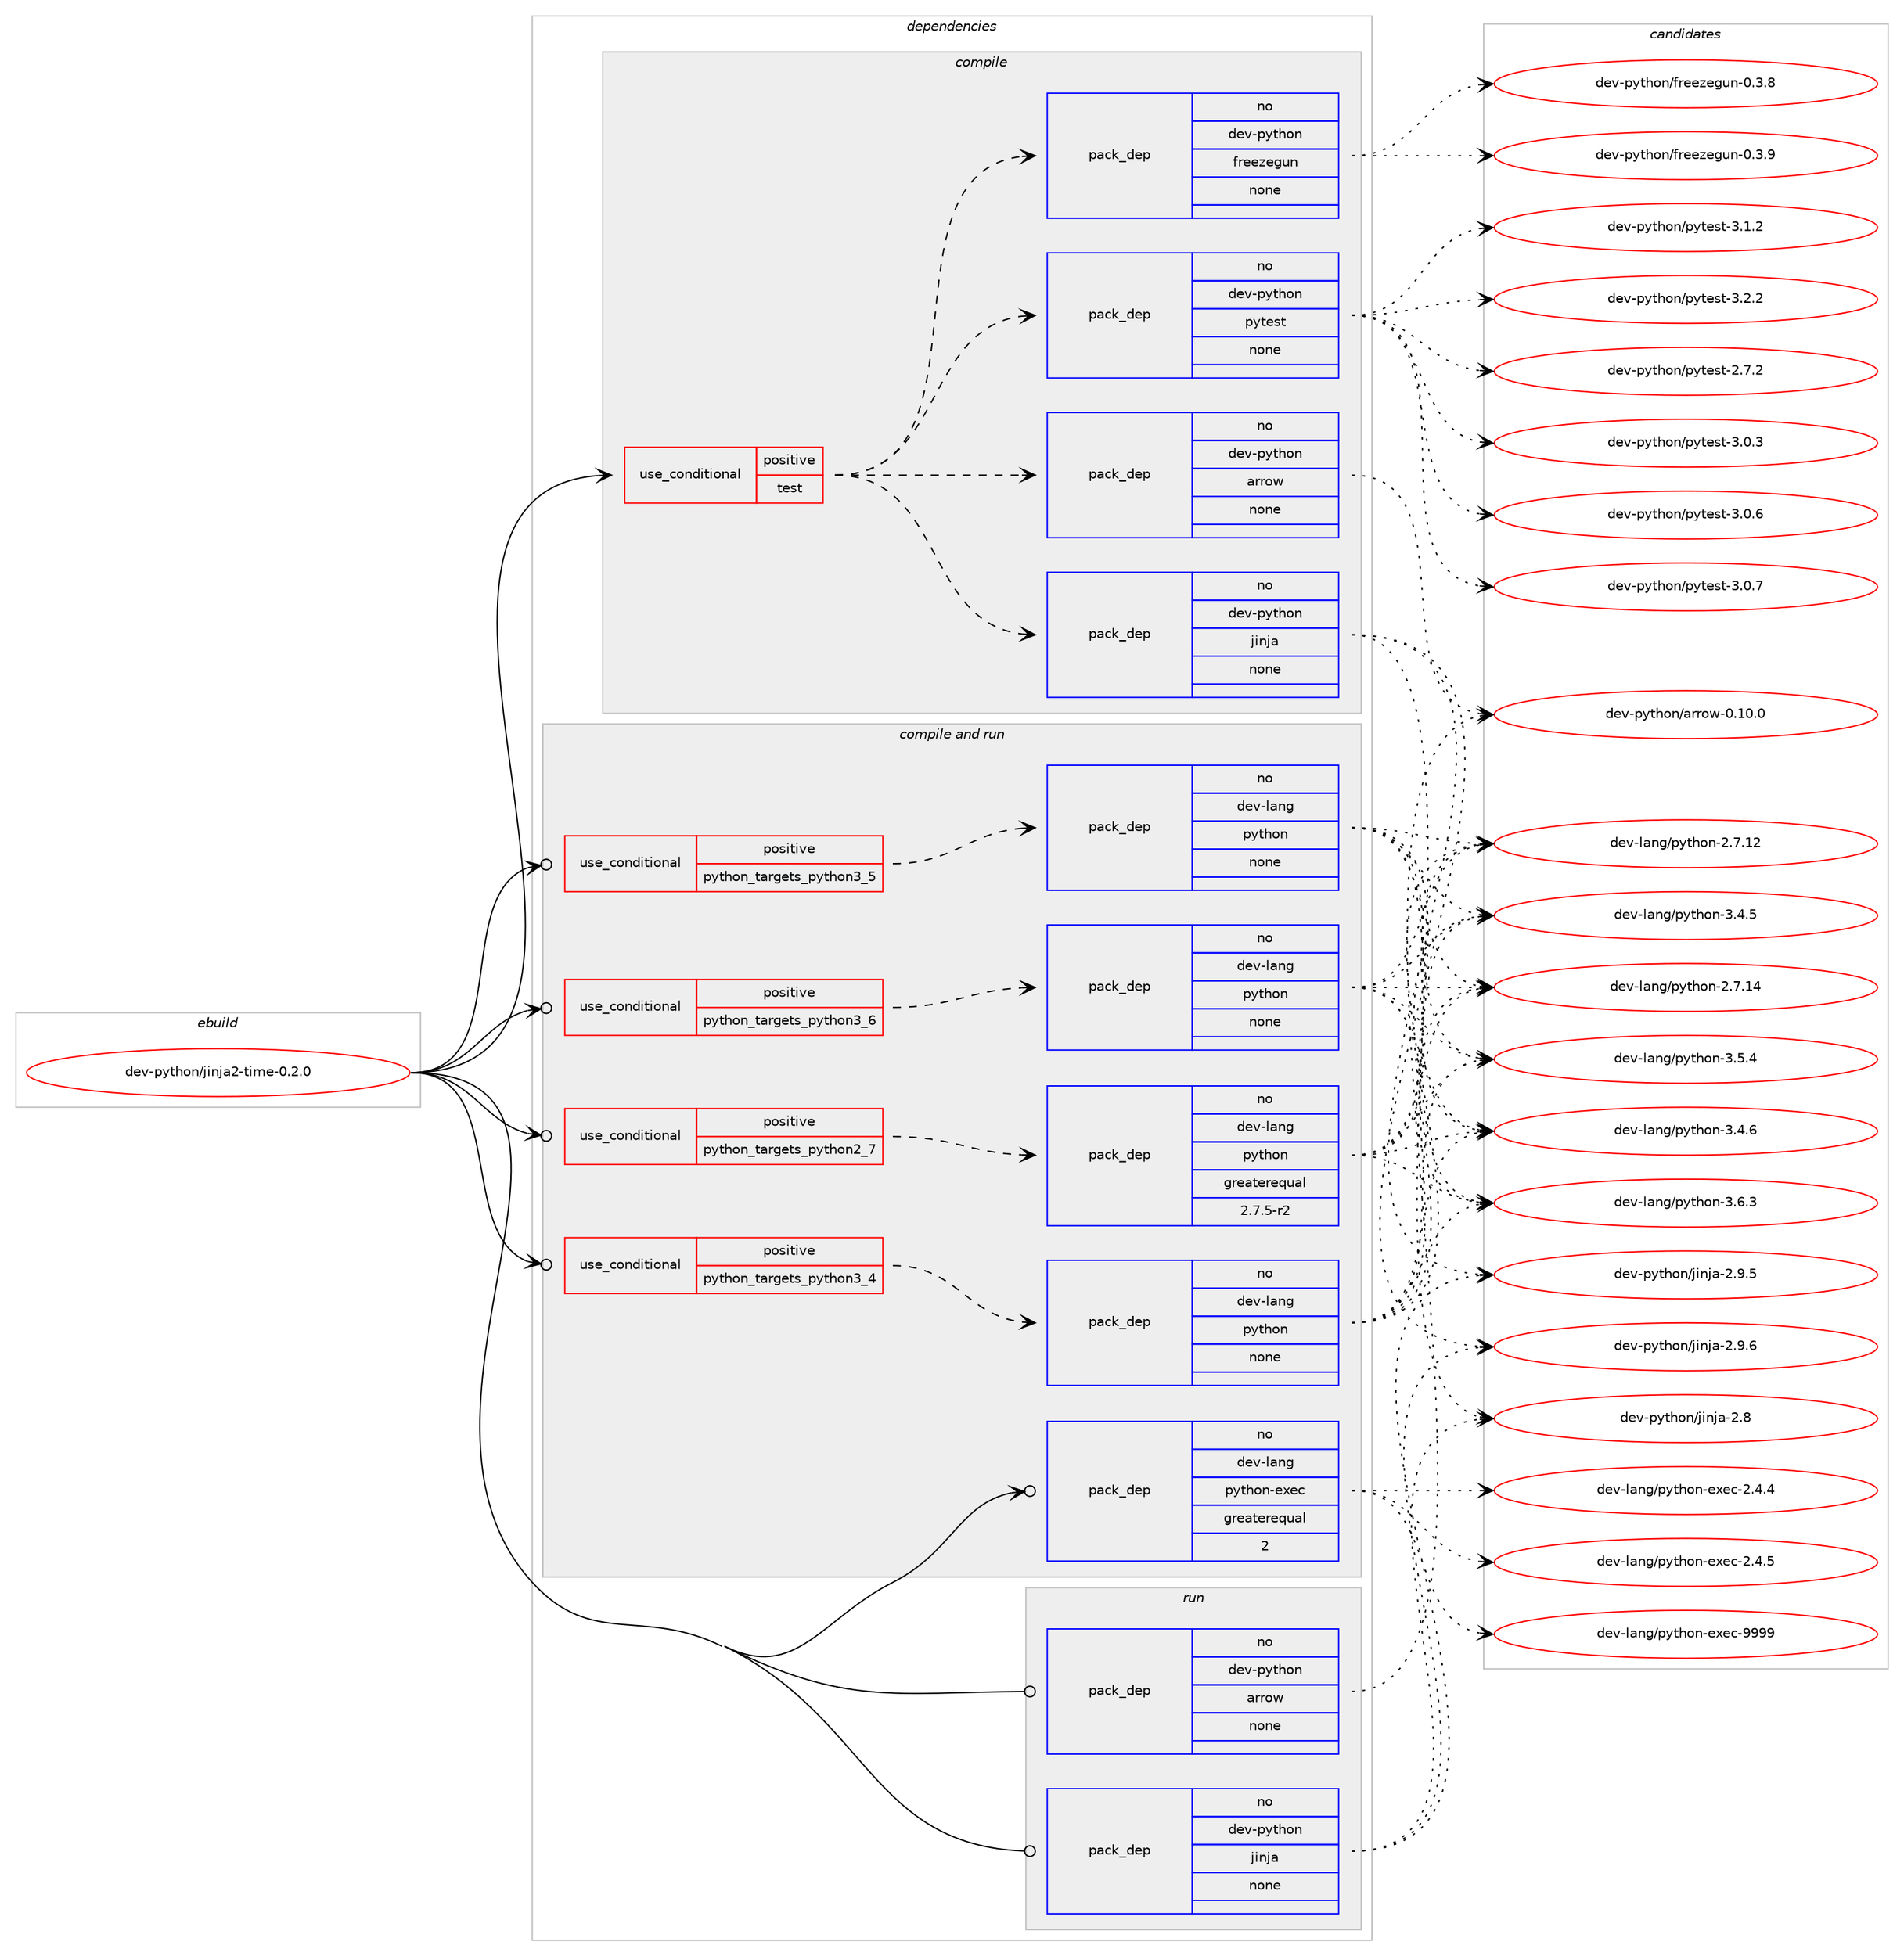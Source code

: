 digraph prolog {

# *************
# Graph options
# *************

newrank=true;
concentrate=true;
compound=true;
graph [rankdir=LR,fontname=Helvetica,fontsize=10,ranksep=1.5];#, ranksep=2.5, nodesep=0.2];
edge  [arrowhead=vee];
node  [fontname=Helvetica,fontsize=10];

# **********
# The ebuild
# **********

subgraph cluster_leftcol {
color=gray;
rank=same;
label=<<i>ebuild</i>>;
id [label="dev-python/jinja2-time-0.2.0", color=red, width=4, href="../dev-python/jinja2-time-0.2.0.svg"];
}

# ****************
# The dependencies
# ****************

subgraph cluster_midcol {
color=gray;
label=<<i>dependencies</i>>;
subgraph cluster_compile {
fillcolor="#eeeeee";
style=filled;
label=<<i>compile</i>>;
subgraph cond34439 {
dependency162835 [label=<<TABLE BORDER="0" CELLBORDER="1" CELLSPACING="0" CELLPADDING="4"><TR><TD ROWSPAN="3" CELLPADDING="10">use_conditional</TD></TR><TR><TD>positive</TD></TR><TR><TD>test</TD></TR></TABLE>>, shape=none, color=red];
subgraph pack124544 {
dependency162836 [label=<<TABLE BORDER="0" CELLBORDER="1" CELLSPACING="0" CELLPADDING="4" WIDTH="220"><TR><TD ROWSPAN="6" CELLPADDING="30">pack_dep</TD></TR><TR><TD WIDTH="110">no</TD></TR><TR><TD>dev-python</TD></TR><TR><TD>pytest</TD></TR><TR><TD>none</TD></TR><TR><TD></TD></TR></TABLE>>, shape=none, color=blue];
}
dependency162835:e -> dependency162836:w [weight=20,style="dashed",arrowhead="vee"];
subgraph pack124545 {
dependency162837 [label=<<TABLE BORDER="0" CELLBORDER="1" CELLSPACING="0" CELLPADDING="4" WIDTH="220"><TR><TD ROWSPAN="6" CELLPADDING="30">pack_dep</TD></TR><TR><TD WIDTH="110">no</TD></TR><TR><TD>dev-python</TD></TR><TR><TD>freezegun</TD></TR><TR><TD>none</TD></TR><TR><TD></TD></TR></TABLE>>, shape=none, color=blue];
}
dependency162835:e -> dependency162837:w [weight=20,style="dashed",arrowhead="vee"];
subgraph pack124546 {
dependency162838 [label=<<TABLE BORDER="0" CELLBORDER="1" CELLSPACING="0" CELLPADDING="4" WIDTH="220"><TR><TD ROWSPAN="6" CELLPADDING="30">pack_dep</TD></TR><TR><TD WIDTH="110">no</TD></TR><TR><TD>dev-python</TD></TR><TR><TD>arrow</TD></TR><TR><TD>none</TD></TR><TR><TD></TD></TR></TABLE>>, shape=none, color=blue];
}
dependency162835:e -> dependency162838:w [weight=20,style="dashed",arrowhead="vee"];
subgraph pack124547 {
dependency162839 [label=<<TABLE BORDER="0" CELLBORDER="1" CELLSPACING="0" CELLPADDING="4" WIDTH="220"><TR><TD ROWSPAN="6" CELLPADDING="30">pack_dep</TD></TR><TR><TD WIDTH="110">no</TD></TR><TR><TD>dev-python</TD></TR><TR><TD>jinja</TD></TR><TR><TD>none</TD></TR><TR><TD></TD></TR></TABLE>>, shape=none, color=blue];
}
dependency162835:e -> dependency162839:w [weight=20,style="dashed",arrowhead="vee"];
}
id:e -> dependency162835:w [weight=20,style="solid",arrowhead="vee"];
}
subgraph cluster_compileandrun {
fillcolor="#eeeeee";
style=filled;
label=<<i>compile and run</i>>;
subgraph cond34440 {
dependency162840 [label=<<TABLE BORDER="0" CELLBORDER="1" CELLSPACING="0" CELLPADDING="4"><TR><TD ROWSPAN="3" CELLPADDING="10">use_conditional</TD></TR><TR><TD>positive</TD></TR><TR><TD>python_targets_python2_7</TD></TR></TABLE>>, shape=none, color=red];
subgraph pack124548 {
dependency162841 [label=<<TABLE BORDER="0" CELLBORDER="1" CELLSPACING="0" CELLPADDING="4" WIDTH="220"><TR><TD ROWSPAN="6" CELLPADDING="30">pack_dep</TD></TR><TR><TD WIDTH="110">no</TD></TR><TR><TD>dev-lang</TD></TR><TR><TD>python</TD></TR><TR><TD>greaterequal</TD></TR><TR><TD>2.7.5-r2</TD></TR></TABLE>>, shape=none, color=blue];
}
dependency162840:e -> dependency162841:w [weight=20,style="dashed",arrowhead="vee"];
}
id:e -> dependency162840:w [weight=20,style="solid",arrowhead="odotvee"];
subgraph cond34441 {
dependency162842 [label=<<TABLE BORDER="0" CELLBORDER="1" CELLSPACING="0" CELLPADDING="4"><TR><TD ROWSPAN="3" CELLPADDING="10">use_conditional</TD></TR><TR><TD>positive</TD></TR><TR><TD>python_targets_python3_4</TD></TR></TABLE>>, shape=none, color=red];
subgraph pack124549 {
dependency162843 [label=<<TABLE BORDER="0" CELLBORDER="1" CELLSPACING="0" CELLPADDING="4" WIDTH="220"><TR><TD ROWSPAN="6" CELLPADDING="30">pack_dep</TD></TR><TR><TD WIDTH="110">no</TD></TR><TR><TD>dev-lang</TD></TR><TR><TD>python</TD></TR><TR><TD>none</TD></TR><TR><TD></TD></TR></TABLE>>, shape=none, color=blue];
}
dependency162842:e -> dependency162843:w [weight=20,style="dashed",arrowhead="vee"];
}
id:e -> dependency162842:w [weight=20,style="solid",arrowhead="odotvee"];
subgraph cond34442 {
dependency162844 [label=<<TABLE BORDER="0" CELLBORDER="1" CELLSPACING="0" CELLPADDING="4"><TR><TD ROWSPAN="3" CELLPADDING="10">use_conditional</TD></TR><TR><TD>positive</TD></TR><TR><TD>python_targets_python3_5</TD></TR></TABLE>>, shape=none, color=red];
subgraph pack124550 {
dependency162845 [label=<<TABLE BORDER="0" CELLBORDER="1" CELLSPACING="0" CELLPADDING="4" WIDTH="220"><TR><TD ROWSPAN="6" CELLPADDING="30">pack_dep</TD></TR><TR><TD WIDTH="110">no</TD></TR><TR><TD>dev-lang</TD></TR><TR><TD>python</TD></TR><TR><TD>none</TD></TR><TR><TD></TD></TR></TABLE>>, shape=none, color=blue];
}
dependency162844:e -> dependency162845:w [weight=20,style="dashed",arrowhead="vee"];
}
id:e -> dependency162844:w [weight=20,style="solid",arrowhead="odotvee"];
subgraph cond34443 {
dependency162846 [label=<<TABLE BORDER="0" CELLBORDER="1" CELLSPACING="0" CELLPADDING="4"><TR><TD ROWSPAN="3" CELLPADDING="10">use_conditional</TD></TR><TR><TD>positive</TD></TR><TR><TD>python_targets_python3_6</TD></TR></TABLE>>, shape=none, color=red];
subgraph pack124551 {
dependency162847 [label=<<TABLE BORDER="0" CELLBORDER="1" CELLSPACING="0" CELLPADDING="4" WIDTH="220"><TR><TD ROWSPAN="6" CELLPADDING="30">pack_dep</TD></TR><TR><TD WIDTH="110">no</TD></TR><TR><TD>dev-lang</TD></TR><TR><TD>python</TD></TR><TR><TD>none</TD></TR><TR><TD></TD></TR></TABLE>>, shape=none, color=blue];
}
dependency162846:e -> dependency162847:w [weight=20,style="dashed",arrowhead="vee"];
}
id:e -> dependency162846:w [weight=20,style="solid",arrowhead="odotvee"];
subgraph pack124552 {
dependency162848 [label=<<TABLE BORDER="0" CELLBORDER="1" CELLSPACING="0" CELLPADDING="4" WIDTH="220"><TR><TD ROWSPAN="6" CELLPADDING="30">pack_dep</TD></TR><TR><TD WIDTH="110">no</TD></TR><TR><TD>dev-lang</TD></TR><TR><TD>python-exec</TD></TR><TR><TD>greaterequal</TD></TR><TR><TD>2</TD></TR></TABLE>>, shape=none, color=blue];
}
id:e -> dependency162848:w [weight=20,style="solid",arrowhead="odotvee"];
}
subgraph cluster_run {
fillcolor="#eeeeee";
style=filled;
label=<<i>run</i>>;
subgraph pack124553 {
dependency162849 [label=<<TABLE BORDER="0" CELLBORDER="1" CELLSPACING="0" CELLPADDING="4" WIDTH="220"><TR><TD ROWSPAN="6" CELLPADDING="30">pack_dep</TD></TR><TR><TD WIDTH="110">no</TD></TR><TR><TD>dev-python</TD></TR><TR><TD>arrow</TD></TR><TR><TD>none</TD></TR><TR><TD></TD></TR></TABLE>>, shape=none, color=blue];
}
id:e -> dependency162849:w [weight=20,style="solid",arrowhead="odot"];
subgraph pack124554 {
dependency162850 [label=<<TABLE BORDER="0" CELLBORDER="1" CELLSPACING="0" CELLPADDING="4" WIDTH="220"><TR><TD ROWSPAN="6" CELLPADDING="30">pack_dep</TD></TR><TR><TD WIDTH="110">no</TD></TR><TR><TD>dev-python</TD></TR><TR><TD>jinja</TD></TR><TR><TD>none</TD></TR><TR><TD></TD></TR></TABLE>>, shape=none, color=blue];
}
id:e -> dependency162850:w [weight=20,style="solid",arrowhead="odot"];
}
}

# **************
# The candidates
# **************

subgraph cluster_choices {
rank=same;
color=gray;
label=<<i>candidates</i>>;

subgraph choice124544 {
color=black;
nodesep=1;
choice1001011184511212111610411111047112121116101115116455046554650 [label="dev-python/pytest-2.7.2", color=red, width=4,href="../dev-python/pytest-2.7.2.svg"];
choice1001011184511212111610411111047112121116101115116455146484651 [label="dev-python/pytest-3.0.3", color=red, width=4,href="../dev-python/pytest-3.0.3.svg"];
choice1001011184511212111610411111047112121116101115116455146484654 [label="dev-python/pytest-3.0.6", color=red, width=4,href="../dev-python/pytest-3.0.6.svg"];
choice1001011184511212111610411111047112121116101115116455146484655 [label="dev-python/pytest-3.0.7", color=red, width=4,href="../dev-python/pytest-3.0.7.svg"];
choice1001011184511212111610411111047112121116101115116455146494650 [label="dev-python/pytest-3.1.2", color=red, width=4,href="../dev-python/pytest-3.1.2.svg"];
choice1001011184511212111610411111047112121116101115116455146504650 [label="dev-python/pytest-3.2.2", color=red, width=4,href="../dev-python/pytest-3.2.2.svg"];
dependency162836:e -> choice1001011184511212111610411111047112121116101115116455046554650:w [style=dotted,weight="100"];
dependency162836:e -> choice1001011184511212111610411111047112121116101115116455146484651:w [style=dotted,weight="100"];
dependency162836:e -> choice1001011184511212111610411111047112121116101115116455146484654:w [style=dotted,weight="100"];
dependency162836:e -> choice1001011184511212111610411111047112121116101115116455146484655:w [style=dotted,weight="100"];
dependency162836:e -> choice1001011184511212111610411111047112121116101115116455146494650:w [style=dotted,weight="100"];
dependency162836:e -> choice1001011184511212111610411111047112121116101115116455146504650:w [style=dotted,weight="100"];
}
subgraph choice124545 {
color=black;
nodesep=1;
choice1001011184511212111610411111047102114101101122101103117110454846514656 [label="dev-python/freezegun-0.3.8", color=red, width=4,href="../dev-python/freezegun-0.3.8.svg"];
choice1001011184511212111610411111047102114101101122101103117110454846514657 [label="dev-python/freezegun-0.3.9", color=red, width=4,href="../dev-python/freezegun-0.3.9.svg"];
dependency162837:e -> choice1001011184511212111610411111047102114101101122101103117110454846514656:w [style=dotted,weight="100"];
dependency162837:e -> choice1001011184511212111610411111047102114101101122101103117110454846514657:w [style=dotted,weight="100"];
}
subgraph choice124546 {
color=black;
nodesep=1;
choice10010111845112121116104111110479711411411111945484649484648 [label="dev-python/arrow-0.10.0", color=red, width=4,href="../dev-python/arrow-0.10.0.svg"];
dependency162838:e -> choice10010111845112121116104111110479711411411111945484649484648:w [style=dotted,weight="100"];
}
subgraph choice124547 {
color=black;
nodesep=1;
choice10010111845112121116104111110471061051101069745504656 [label="dev-python/jinja-2.8", color=red, width=4,href="../dev-python/jinja-2.8.svg"];
choice100101118451121211161041111104710610511010697455046574653 [label="dev-python/jinja-2.9.5", color=red, width=4,href="../dev-python/jinja-2.9.5.svg"];
choice100101118451121211161041111104710610511010697455046574654 [label="dev-python/jinja-2.9.6", color=red, width=4,href="../dev-python/jinja-2.9.6.svg"];
dependency162839:e -> choice10010111845112121116104111110471061051101069745504656:w [style=dotted,weight="100"];
dependency162839:e -> choice100101118451121211161041111104710610511010697455046574653:w [style=dotted,weight="100"];
dependency162839:e -> choice100101118451121211161041111104710610511010697455046574654:w [style=dotted,weight="100"];
}
subgraph choice124548 {
color=black;
nodesep=1;
choice10010111845108971101034711212111610411111045504655464950 [label="dev-lang/python-2.7.12", color=red, width=4,href="../dev-lang/python-2.7.12.svg"];
choice10010111845108971101034711212111610411111045504655464952 [label="dev-lang/python-2.7.14", color=red, width=4,href="../dev-lang/python-2.7.14.svg"];
choice100101118451089711010347112121116104111110455146524653 [label="dev-lang/python-3.4.5", color=red, width=4,href="../dev-lang/python-3.4.5.svg"];
choice100101118451089711010347112121116104111110455146524654 [label="dev-lang/python-3.4.6", color=red, width=4,href="../dev-lang/python-3.4.6.svg"];
choice100101118451089711010347112121116104111110455146534652 [label="dev-lang/python-3.5.4", color=red, width=4,href="../dev-lang/python-3.5.4.svg"];
choice100101118451089711010347112121116104111110455146544651 [label="dev-lang/python-3.6.3", color=red, width=4,href="../dev-lang/python-3.6.3.svg"];
dependency162841:e -> choice10010111845108971101034711212111610411111045504655464950:w [style=dotted,weight="100"];
dependency162841:e -> choice10010111845108971101034711212111610411111045504655464952:w [style=dotted,weight="100"];
dependency162841:e -> choice100101118451089711010347112121116104111110455146524653:w [style=dotted,weight="100"];
dependency162841:e -> choice100101118451089711010347112121116104111110455146524654:w [style=dotted,weight="100"];
dependency162841:e -> choice100101118451089711010347112121116104111110455146534652:w [style=dotted,weight="100"];
dependency162841:e -> choice100101118451089711010347112121116104111110455146544651:w [style=dotted,weight="100"];
}
subgraph choice124549 {
color=black;
nodesep=1;
choice10010111845108971101034711212111610411111045504655464950 [label="dev-lang/python-2.7.12", color=red, width=4,href="../dev-lang/python-2.7.12.svg"];
choice10010111845108971101034711212111610411111045504655464952 [label="dev-lang/python-2.7.14", color=red, width=4,href="../dev-lang/python-2.7.14.svg"];
choice100101118451089711010347112121116104111110455146524653 [label="dev-lang/python-3.4.5", color=red, width=4,href="../dev-lang/python-3.4.5.svg"];
choice100101118451089711010347112121116104111110455146524654 [label="dev-lang/python-3.4.6", color=red, width=4,href="../dev-lang/python-3.4.6.svg"];
choice100101118451089711010347112121116104111110455146534652 [label="dev-lang/python-3.5.4", color=red, width=4,href="../dev-lang/python-3.5.4.svg"];
choice100101118451089711010347112121116104111110455146544651 [label="dev-lang/python-3.6.3", color=red, width=4,href="../dev-lang/python-3.6.3.svg"];
dependency162843:e -> choice10010111845108971101034711212111610411111045504655464950:w [style=dotted,weight="100"];
dependency162843:e -> choice10010111845108971101034711212111610411111045504655464952:w [style=dotted,weight="100"];
dependency162843:e -> choice100101118451089711010347112121116104111110455146524653:w [style=dotted,weight="100"];
dependency162843:e -> choice100101118451089711010347112121116104111110455146524654:w [style=dotted,weight="100"];
dependency162843:e -> choice100101118451089711010347112121116104111110455146534652:w [style=dotted,weight="100"];
dependency162843:e -> choice100101118451089711010347112121116104111110455146544651:w [style=dotted,weight="100"];
}
subgraph choice124550 {
color=black;
nodesep=1;
choice10010111845108971101034711212111610411111045504655464950 [label="dev-lang/python-2.7.12", color=red, width=4,href="../dev-lang/python-2.7.12.svg"];
choice10010111845108971101034711212111610411111045504655464952 [label="dev-lang/python-2.7.14", color=red, width=4,href="../dev-lang/python-2.7.14.svg"];
choice100101118451089711010347112121116104111110455146524653 [label="dev-lang/python-3.4.5", color=red, width=4,href="../dev-lang/python-3.4.5.svg"];
choice100101118451089711010347112121116104111110455146524654 [label="dev-lang/python-3.4.6", color=red, width=4,href="../dev-lang/python-3.4.6.svg"];
choice100101118451089711010347112121116104111110455146534652 [label="dev-lang/python-3.5.4", color=red, width=4,href="../dev-lang/python-3.5.4.svg"];
choice100101118451089711010347112121116104111110455146544651 [label="dev-lang/python-3.6.3", color=red, width=4,href="../dev-lang/python-3.6.3.svg"];
dependency162845:e -> choice10010111845108971101034711212111610411111045504655464950:w [style=dotted,weight="100"];
dependency162845:e -> choice10010111845108971101034711212111610411111045504655464952:w [style=dotted,weight="100"];
dependency162845:e -> choice100101118451089711010347112121116104111110455146524653:w [style=dotted,weight="100"];
dependency162845:e -> choice100101118451089711010347112121116104111110455146524654:w [style=dotted,weight="100"];
dependency162845:e -> choice100101118451089711010347112121116104111110455146534652:w [style=dotted,weight="100"];
dependency162845:e -> choice100101118451089711010347112121116104111110455146544651:w [style=dotted,weight="100"];
}
subgraph choice124551 {
color=black;
nodesep=1;
choice10010111845108971101034711212111610411111045504655464950 [label="dev-lang/python-2.7.12", color=red, width=4,href="../dev-lang/python-2.7.12.svg"];
choice10010111845108971101034711212111610411111045504655464952 [label="dev-lang/python-2.7.14", color=red, width=4,href="../dev-lang/python-2.7.14.svg"];
choice100101118451089711010347112121116104111110455146524653 [label="dev-lang/python-3.4.5", color=red, width=4,href="../dev-lang/python-3.4.5.svg"];
choice100101118451089711010347112121116104111110455146524654 [label="dev-lang/python-3.4.6", color=red, width=4,href="../dev-lang/python-3.4.6.svg"];
choice100101118451089711010347112121116104111110455146534652 [label="dev-lang/python-3.5.4", color=red, width=4,href="../dev-lang/python-3.5.4.svg"];
choice100101118451089711010347112121116104111110455146544651 [label="dev-lang/python-3.6.3", color=red, width=4,href="../dev-lang/python-3.6.3.svg"];
dependency162847:e -> choice10010111845108971101034711212111610411111045504655464950:w [style=dotted,weight="100"];
dependency162847:e -> choice10010111845108971101034711212111610411111045504655464952:w [style=dotted,weight="100"];
dependency162847:e -> choice100101118451089711010347112121116104111110455146524653:w [style=dotted,weight="100"];
dependency162847:e -> choice100101118451089711010347112121116104111110455146524654:w [style=dotted,weight="100"];
dependency162847:e -> choice100101118451089711010347112121116104111110455146534652:w [style=dotted,weight="100"];
dependency162847:e -> choice100101118451089711010347112121116104111110455146544651:w [style=dotted,weight="100"];
}
subgraph choice124552 {
color=black;
nodesep=1;
choice1001011184510897110103471121211161041111104510112010199455046524652 [label="dev-lang/python-exec-2.4.4", color=red, width=4,href="../dev-lang/python-exec-2.4.4.svg"];
choice1001011184510897110103471121211161041111104510112010199455046524653 [label="dev-lang/python-exec-2.4.5", color=red, width=4,href="../dev-lang/python-exec-2.4.5.svg"];
choice10010111845108971101034711212111610411111045101120101994557575757 [label="dev-lang/python-exec-9999", color=red, width=4,href="../dev-lang/python-exec-9999.svg"];
dependency162848:e -> choice1001011184510897110103471121211161041111104510112010199455046524652:w [style=dotted,weight="100"];
dependency162848:e -> choice1001011184510897110103471121211161041111104510112010199455046524653:w [style=dotted,weight="100"];
dependency162848:e -> choice10010111845108971101034711212111610411111045101120101994557575757:w [style=dotted,weight="100"];
}
subgraph choice124553 {
color=black;
nodesep=1;
choice10010111845112121116104111110479711411411111945484649484648 [label="dev-python/arrow-0.10.0", color=red, width=4,href="../dev-python/arrow-0.10.0.svg"];
dependency162849:e -> choice10010111845112121116104111110479711411411111945484649484648:w [style=dotted,weight="100"];
}
subgraph choice124554 {
color=black;
nodesep=1;
choice10010111845112121116104111110471061051101069745504656 [label="dev-python/jinja-2.8", color=red, width=4,href="../dev-python/jinja-2.8.svg"];
choice100101118451121211161041111104710610511010697455046574653 [label="dev-python/jinja-2.9.5", color=red, width=4,href="../dev-python/jinja-2.9.5.svg"];
choice100101118451121211161041111104710610511010697455046574654 [label="dev-python/jinja-2.9.6", color=red, width=4,href="../dev-python/jinja-2.9.6.svg"];
dependency162850:e -> choice10010111845112121116104111110471061051101069745504656:w [style=dotted,weight="100"];
dependency162850:e -> choice100101118451121211161041111104710610511010697455046574653:w [style=dotted,weight="100"];
dependency162850:e -> choice100101118451121211161041111104710610511010697455046574654:w [style=dotted,weight="100"];
}
}

}

